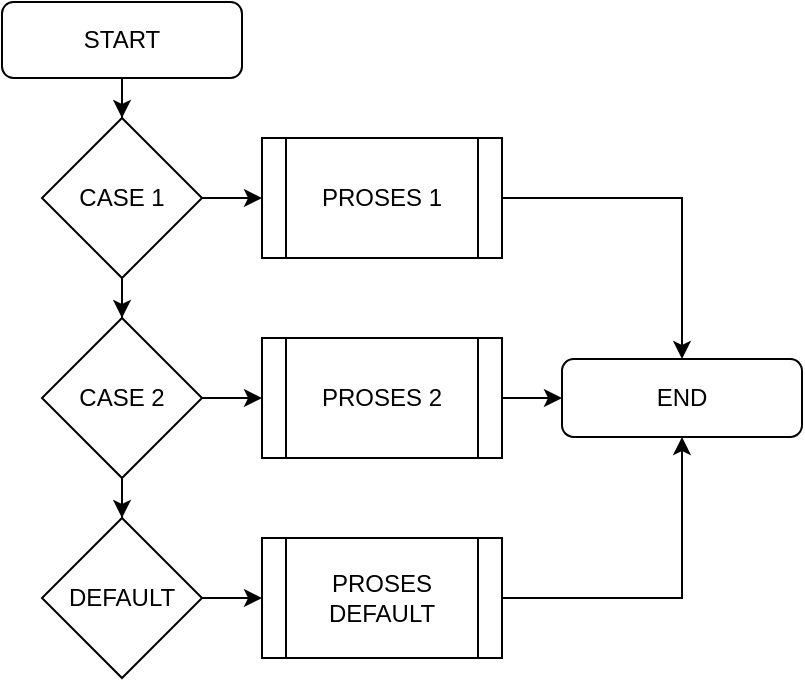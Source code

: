 <mxfile version="20.4.2" type="github">
  <diagram id="QCJK3GoZey0fLzVgRwON" name="Page-1">
    <mxGraphModel dx="872" dy="518" grid="0" gridSize="10" guides="1" tooltips="1" connect="1" arrows="1" fold="1" page="1" pageScale="1" pageWidth="850" pageHeight="1100" math="0" shadow="0">
      <root>
        <mxCell id="0" />
        <mxCell id="1" parent="0" />
        <mxCell id="_EEXz0VH0YhpJqHSqHq0-10" value="" style="edgeStyle=orthogonalEdgeStyle;rounded=0;orthogonalLoop=1;jettySize=auto;html=1;" parent="1" source="_EEXz0VH0YhpJqHSqHq0-1" target="_EEXz0VH0YhpJqHSqHq0-2" edge="1">
          <mxGeometry relative="1" as="geometry" />
        </mxCell>
        <mxCell id="_EEXz0VH0YhpJqHSqHq0-1" value="START" style="rounded=1;whiteSpace=wrap;html=1;" parent="1" vertex="1">
          <mxGeometry x="140" y="52" width="120" height="38" as="geometry" />
        </mxCell>
        <mxCell id="_EEXz0VH0YhpJqHSqHq0-11" value="" style="edgeStyle=orthogonalEdgeStyle;rounded=0;orthogonalLoop=1;jettySize=auto;html=1;" parent="1" source="_EEXz0VH0YhpJqHSqHq0-2" target="_EEXz0VH0YhpJqHSqHq0-3" edge="1">
          <mxGeometry relative="1" as="geometry" />
        </mxCell>
        <mxCell id="_EEXz0VH0YhpJqHSqHq0-15" value="" style="edgeStyle=orthogonalEdgeStyle;rounded=0;orthogonalLoop=1;jettySize=auto;html=1;" parent="1" source="_EEXz0VH0YhpJqHSqHq0-2" target="_EEXz0VH0YhpJqHSqHq0-6" edge="1">
          <mxGeometry relative="1" as="geometry" />
        </mxCell>
        <mxCell id="_EEXz0VH0YhpJqHSqHq0-2" value="CASE 1" style="rhombus;whiteSpace=wrap;html=1;" parent="1" vertex="1">
          <mxGeometry x="160" y="110" width="80" height="80" as="geometry" />
        </mxCell>
        <mxCell id="_EEXz0VH0YhpJqHSqHq0-12" value="" style="edgeStyle=orthogonalEdgeStyle;rounded=0;orthogonalLoop=1;jettySize=auto;html=1;" parent="1" source="_EEXz0VH0YhpJqHSqHq0-3" target="_EEXz0VH0YhpJqHSqHq0-4" edge="1">
          <mxGeometry relative="1" as="geometry" />
        </mxCell>
        <mxCell id="_EEXz0VH0YhpJqHSqHq0-14" value="" style="edgeStyle=orthogonalEdgeStyle;rounded=0;orthogonalLoop=1;jettySize=auto;html=1;" parent="1" source="_EEXz0VH0YhpJqHSqHq0-3" target="_EEXz0VH0YhpJqHSqHq0-7" edge="1">
          <mxGeometry relative="1" as="geometry" />
        </mxCell>
        <mxCell id="_EEXz0VH0YhpJqHSqHq0-3" value="CASE 2" style="rhombus;whiteSpace=wrap;html=1;" parent="1" vertex="1">
          <mxGeometry x="160" y="210" width="80" height="80" as="geometry" />
        </mxCell>
        <mxCell id="_EEXz0VH0YhpJqHSqHq0-13" value="" style="edgeStyle=orthogonalEdgeStyle;rounded=0;orthogonalLoop=1;jettySize=auto;html=1;" parent="1" source="_EEXz0VH0YhpJqHSqHq0-4" target="_EEXz0VH0YhpJqHSqHq0-8" edge="1">
          <mxGeometry relative="1" as="geometry" />
        </mxCell>
        <mxCell id="_EEXz0VH0YhpJqHSqHq0-4" value="DEFAULT" style="rhombus;whiteSpace=wrap;html=1;" parent="1" vertex="1">
          <mxGeometry x="160" y="310" width="80" height="80" as="geometry" />
        </mxCell>
        <mxCell id="_EEXz0VH0YhpJqHSqHq0-17" value="" style="edgeStyle=orthogonalEdgeStyle;rounded=0;orthogonalLoop=1;jettySize=auto;html=1;" parent="1" source="_EEXz0VH0YhpJqHSqHq0-6" target="_EEXz0VH0YhpJqHSqHq0-9" edge="1">
          <mxGeometry relative="1" as="geometry" />
        </mxCell>
        <mxCell id="_EEXz0VH0YhpJqHSqHq0-6" value="PROSES 1" style="shape=process;whiteSpace=wrap;html=1;backgroundOutline=1;" parent="1" vertex="1">
          <mxGeometry x="270" y="120" width="120" height="60" as="geometry" />
        </mxCell>
        <mxCell id="_EEXz0VH0YhpJqHSqHq0-16" value="" style="edgeStyle=orthogonalEdgeStyle;rounded=0;orthogonalLoop=1;jettySize=auto;html=1;" parent="1" source="_EEXz0VH0YhpJqHSqHq0-7" target="_EEXz0VH0YhpJqHSqHq0-9" edge="1">
          <mxGeometry relative="1" as="geometry" />
        </mxCell>
        <mxCell id="_EEXz0VH0YhpJqHSqHq0-7" value="PROSES 2" style="shape=process;whiteSpace=wrap;html=1;backgroundOutline=1;" parent="1" vertex="1">
          <mxGeometry x="270" y="220" width="120" height="60" as="geometry" />
        </mxCell>
        <mxCell id="_EEXz0VH0YhpJqHSqHq0-18" value="" style="edgeStyle=orthogonalEdgeStyle;rounded=0;orthogonalLoop=1;jettySize=auto;html=1;" parent="1" source="_EEXz0VH0YhpJqHSqHq0-8" target="_EEXz0VH0YhpJqHSqHq0-9" edge="1">
          <mxGeometry relative="1" as="geometry" />
        </mxCell>
        <mxCell id="_EEXz0VH0YhpJqHSqHq0-8" value="PROSES DEFAULT" style="shape=process;whiteSpace=wrap;html=1;backgroundOutline=1;" parent="1" vertex="1">
          <mxGeometry x="270" y="320" width="120" height="60" as="geometry" />
        </mxCell>
        <mxCell id="_EEXz0VH0YhpJqHSqHq0-9" value="END" style="rounded=1;whiteSpace=wrap;html=1;" parent="1" vertex="1">
          <mxGeometry x="420" y="230.5" width="120" height="39" as="geometry" />
        </mxCell>
      </root>
    </mxGraphModel>
  </diagram>
</mxfile>
